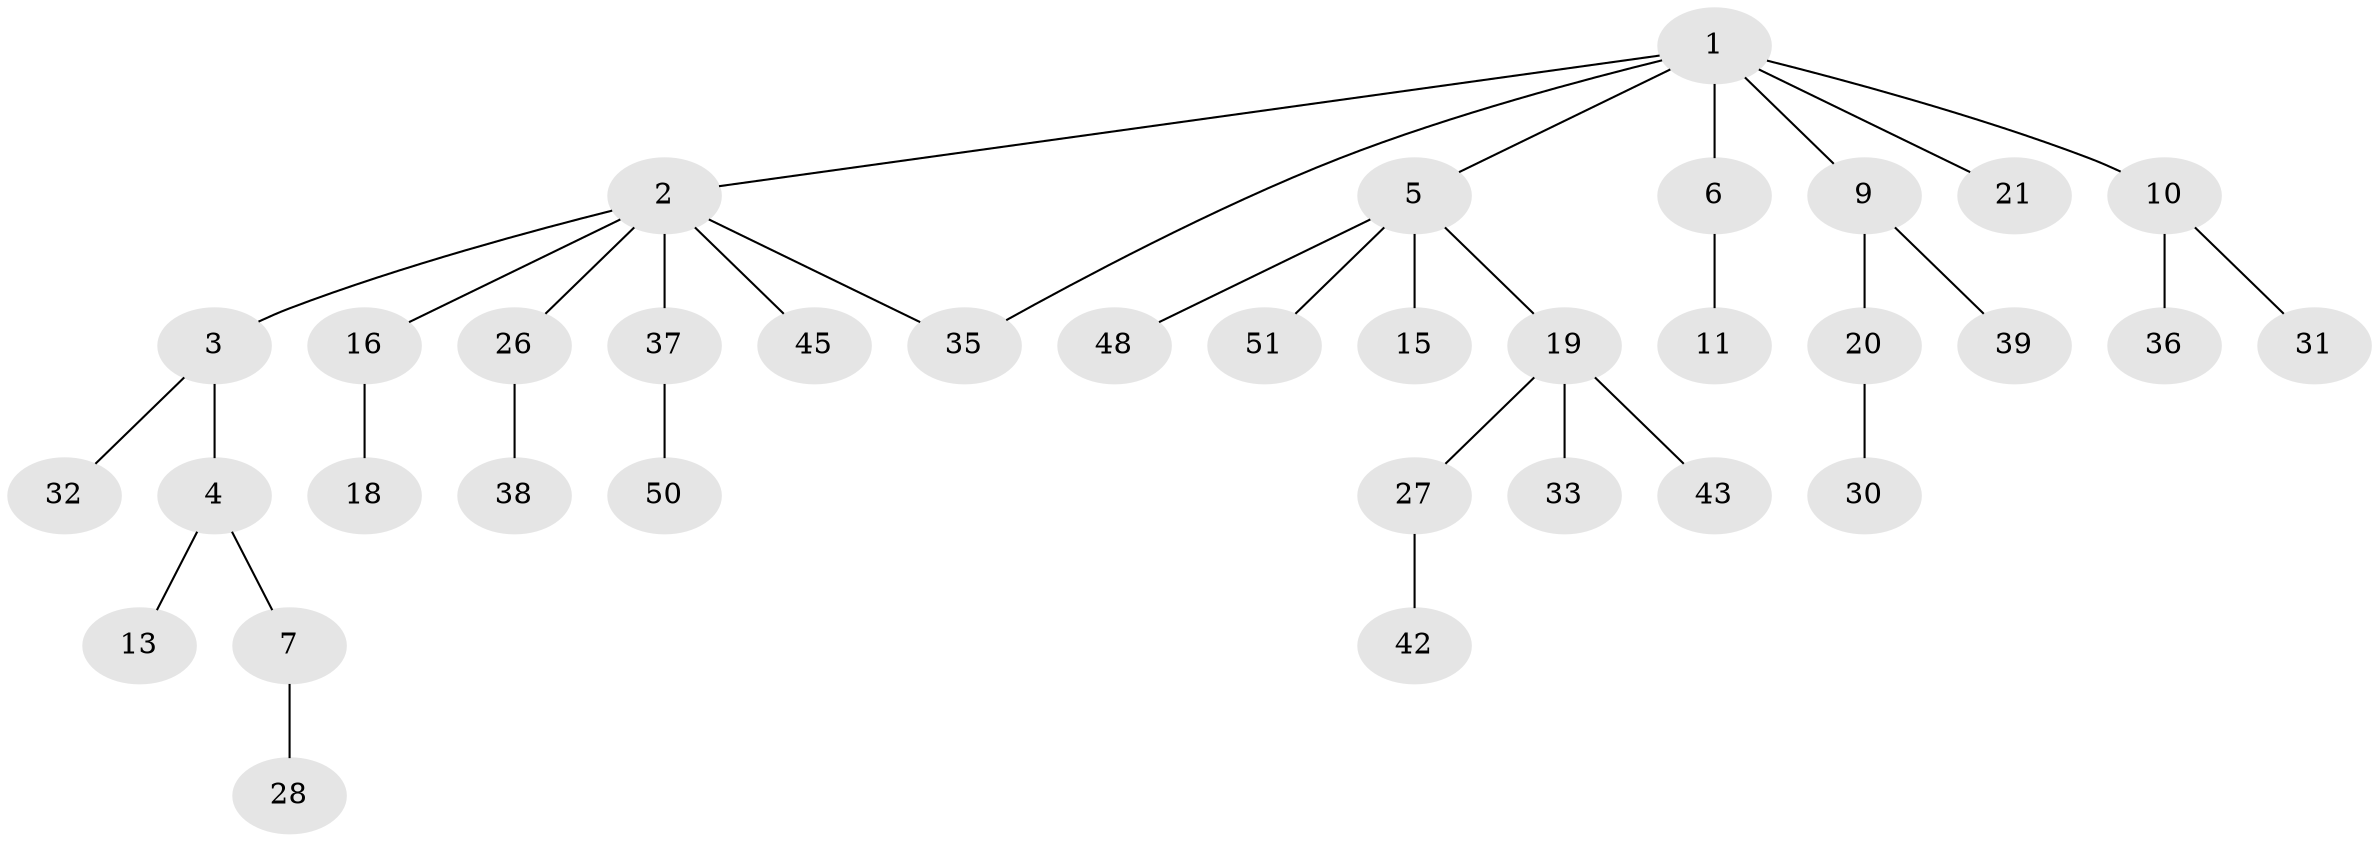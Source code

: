 // Generated by graph-tools (version 1.1) at 2025/51/02/27/25 19:51:40]
// undirected, 35 vertices, 35 edges
graph export_dot {
graph [start="1"]
  node [color=gray90,style=filled];
  1 [super="+44"];
  2 [super="+24"];
  3 [super="+17"];
  4 [super="+14"];
  5 [super="+22"];
  6;
  7 [super="+8"];
  9;
  10 [super="+12"];
  11 [super="+49"];
  13 [super="+46"];
  15;
  16 [super="+47"];
  18;
  19 [super="+23"];
  20 [super="+25"];
  21 [super="+34"];
  26 [super="+29"];
  27 [super="+41"];
  28;
  30;
  31;
  32 [super="+40"];
  33;
  35;
  36;
  37;
  38;
  39;
  42;
  43;
  45;
  48;
  50;
  51;
  1 -- 2;
  1 -- 5;
  1 -- 6;
  1 -- 9;
  1 -- 10;
  1 -- 21;
  1 -- 35;
  2 -- 3;
  2 -- 16;
  2 -- 26;
  2 -- 35;
  2 -- 37;
  2 -- 45;
  3 -- 4;
  3 -- 32;
  4 -- 7;
  4 -- 13;
  5 -- 15;
  5 -- 19;
  5 -- 48;
  5 -- 51;
  6 -- 11;
  7 -- 28;
  9 -- 20;
  9 -- 39;
  10 -- 36;
  10 -- 31;
  16 -- 18;
  19 -- 43;
  19 -- 27;
  19 -- 33;
  20 -- 30;
  26 -- 38;
  27 -- 42;
  37 -- 50;
}
